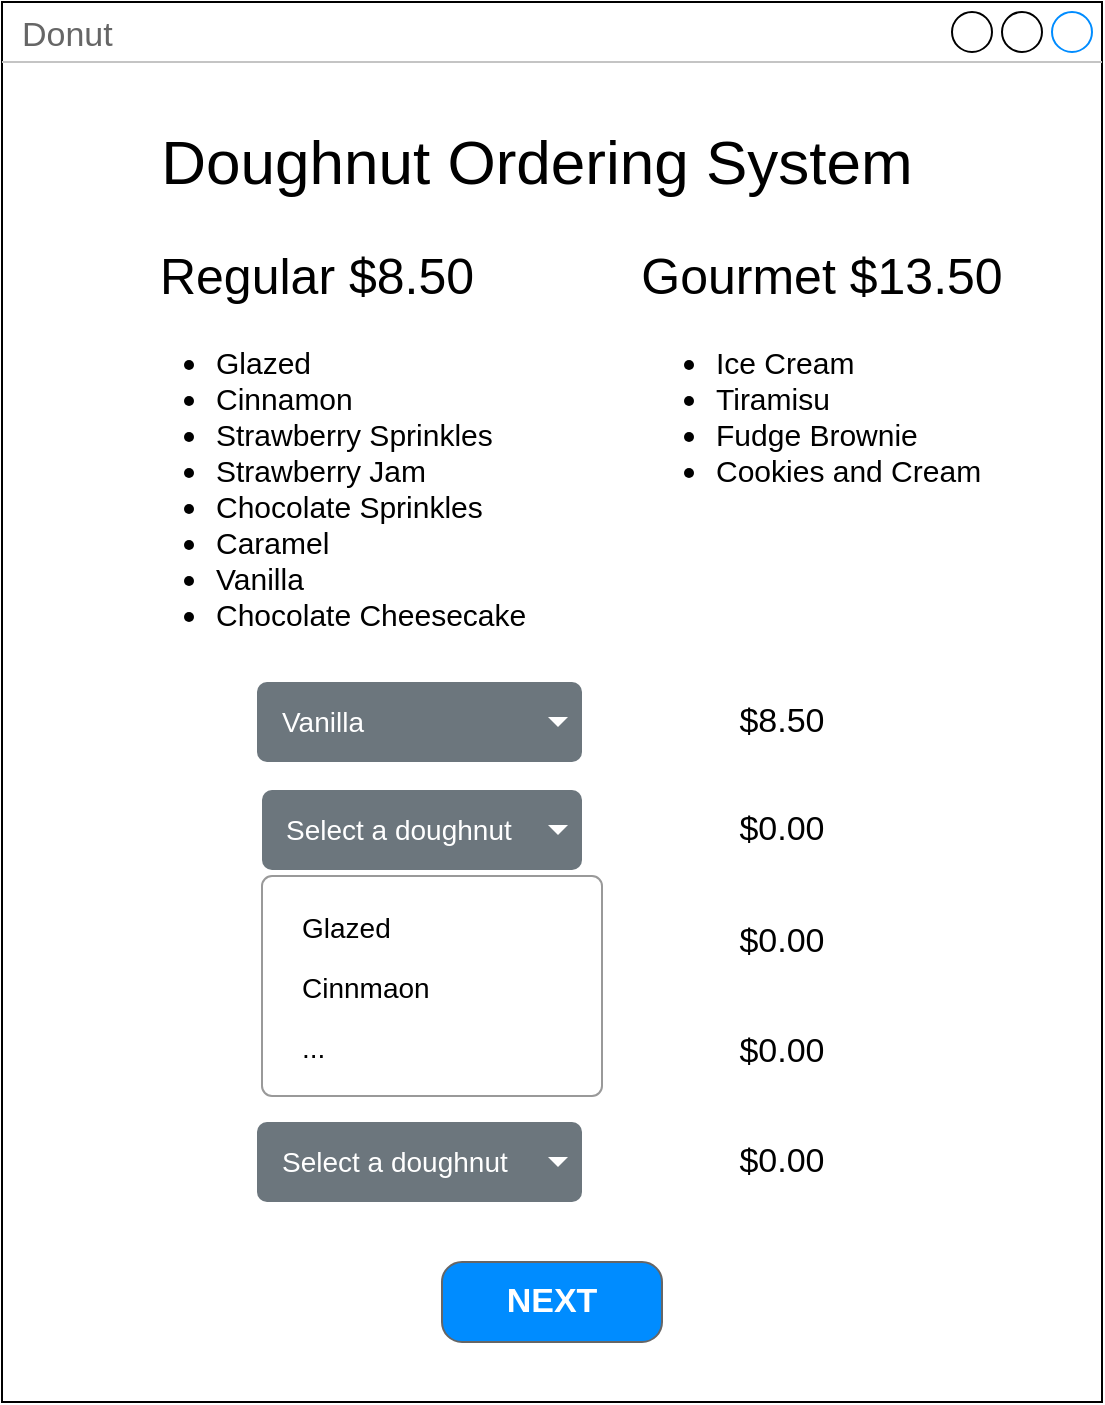 <mxfile version="17.1.3" type="github">
  <diagram id="Oz_lHAD65HHYlttbv9pc" name="Page-1">
    <mxGraphModel dx="1422" dy="736" grid="1" gridSize="10" guides="1" tooltips="1" connect="1" arrows="1" fold="1" page="1" pageScale="1" pageWidth="850" pageHeight="1100" math="0" shadow="0">
      <root>
        <mxCell id="0" />
        <mxCell id="1" parent="0" />
        <mxCell id="_hrSMcuWkeoFRdev31Z1-2" value="Donut" style="strokeWidth=1;shadow=0;dashed=0;align=center;html=1;shape=mxgraph.mockup.containers.window;align=left;verticalAlign=top;spacingLeft=8;strokeColor2=#008cff;strokeColor3=#c4c4c4;fontColor=#666666;mainText=;fontSize=17;labelBackgroundColor=none;" parent="1" vertex="1">
          <mxGeometry x="150" y="80" width="550" height="700" as="geometry" />
        </mxCell>
        <mxCell id="_hrSMcuWkeoFRdev31Z1-14" value="&lt;div&gt;&lt;font style=&quot;font-size: 31px&quot;&gt;Doughnut Ordering System&lt;/font&gt;&lt;/div&gt;" style="text;html=1;strokeColor=none;fillColor=none;align=center;verticalAlign=middle;whiteSpace=wrap;rounded=0;" parent="1" vertex="1">
          <mxGeometry x="220" y="130" width="395" height="60" as="geometry" />
        </mxCell>
        <mxCell id="_hrSMcuWkeoFRdev31Z1-15" value="&lt;font style=&quot;font-size: 25px&quot;&gt;Regular $8.50&lt;/font&gt;" style="text;html=1;strokeColor=none;fillColor=none;align=center;verticalAlign=middle;whiteSpace=wrap;rounded=0;fontSize=30;" parent="1" vertex="1">
          <mxGeometry x="190" y="200" width="235" height="30" as="geometry" />
        </mxCell>
        <mxCell id="_hrSMcuWkeoFRdev31Z1-16" value="&lt;font style=&quot;font-size: 25px&quot;&gt;Gourmet $13.50&lt;/font&gt;" style="text;html=1;strokeColor=none;fillColor=none;align=center;verticalAlign=middle;whiteSpace=wrap;rounded=0;fontSize=30;" parent="1" vertex="1">
          <mxGeometry x="450" y="200" width="220" height="30" as="geometry" />
        </mxCell>
        <mxCell id="_hrSMcuWkeoFRdev31Z1-17" value="&lt;ul style=&quot;font-size: 15px&quot;&gt;&lt;li&gt;Glazed&lt;/li&gt;&lt;li&gt;Cinnamon&lt;/li&gt;&lt;li&gt;Strawberry Sprinkles&lt;/li&gt;&lt;li&gt;Strawberry Jam&lt;/li&gt;&lt;li&gt;Chocolate Sprinkles&lt;/li&gt;&lt;li&gt;Caramel&lt;/li&gt;&lt;li&gt;Vanilla&lt;/li&gt;&lt;li&gt;Chocolate Cheesecake&lt;/li&gt;&lt;/ul&gt;" style="text;html=1;strokeColor=none;fillColor=none;align=left;verticalAlign=top;whiteSpace=wrap;rounded=0;fontSize=21;labelPosition=center;verticalLabelPosition=middle;" parent="1" vertex="1">
          <mxGeometry x="215" y="230" width="210" height="180" as="geometry" />
        </mxCell>
        <mxCell id="_hrSMcuWkeoFRdev31Z1-18" value="&lt;ul style=&quot;font-size: 15px&quot;&gt;&lt;li&gt;Ice Cream&lt;/li&gt;&lt;li&gt;Tiramisu&lt;/li&gt;&lt;li&gt;Fudge Brownie&lt;/li&gt;&lt;li&gt;Cookies and Cream&lt;/li&gt;&lt;/ul&gt;" style="text;html=1;strokeColor=none;fillColor=none;align=left;verticalAlign=top;whiteSpace=wrap;rounded=0;fontSize=21;" parent="1" vertex="1">
          <mxGeometry x="465" y="230" width="190" height="100" as="geometry" />
        </mxCell>
        <mxCell id="Jg6d4vmUTRWqWpZmaG0K-16" value="Select a doughnut" style="html=1;shadow=0;dashed=0;shape=mxgraph.bootstrap.rrect;rSize=5;strokeColor=none;strokeWidth=1;fillColor=#6C767D;fontColor=#ffffff;whiteSpace=wrap;align=left;verticalAlign=middle;fontStyle=0;fontSize=14;spacingLeft=10;" vertex="1" parent="1">
          <mxGeometry x="280" y="474" width="160" height="40" as="geometry" />
        </mxCell>
        <mxCell id="Jg6d4vmUTRWqWpZmaG0K-17" value="" style="shape=triangle;direction=south;fillColor=#ffffff;strokeColor=none;perimeter=none;fontSize=15;" vertex="1" parent="Jg6d4vmUTRWqWpZmaG0K-16">
          <mxGeometry x="1" y="0.5" width="10" height="5" relative="1" as="geometry">
            <mxPoint x="-17" y="-2.5" as="offset" />
          </mxGeometry>
        </mxCell>
        <mxCell id="Jg6d4vmUTRWqWpZmaG0K-18" value="" style="html=1;shadow=0;dashed=0;shape=mxgraph.bootstrap.rrect;rSize=5;fillColor=#ffffff;strokeColor=#999999;fontSize=15;" vertex="1" parent="1">
          <mxGeometry x="280" y="517" width="170" height="110" as="geometry" />
        </mxCell>
        <mxCell id="Jg6d4vmUTRWqWpZmaG0K-19" value="Glazed" style="fillColor=none;strokeColor=none;align=left;spacing=20;fontSize=14;" vertex="1" parent="Jg6d4vmUTRWqWpZmaG0K-18">
          <mxGeometry width="170" height="30" relative="1" as="geometry">
            <mxPoint y="10" as="offset" />
          </mxGeometry>
        </mxCell>
        <mxCell id="Jg6d4vmUTRWqWpZmaG0K-20" value="Cinnmaon" style="fillColor=none;strokeColor=none;align=left;spacing=20;fontSize=14;" vertex="1" parent="Jg6d4vmUTRWqWpZmaG0K-18">
          <mxGeometry width="170" height="30" relative="1" as="geometry">
            <mxPoint y="40" as="offset" />
          </mxGeometry>
        </mxCell>
        <mxCell id="Jg6d4vmUTRWqWpZmaG0K-21" value="..." style="fillColor=none;strokeColor=none;align=left;spacing=20;fontSize=14;" vertex="1" parent="Jg6d4vmUTRWqWpZmaG0K-18">
          <mxGeometry width="170" height="30" relative="1" as="geometry">
            <mxPoint y="70" as="offset" />
          </mxGeometry>
        </mxCell>
        <mxCell id="Jg6d4vmUTRWqWpZmaG0K-22" value="&lt;font style=&quot;font-size: 17px&quot;&gt;$8.50&lt;/font&gt;" style="text;html=1;strokeColor=none;fillColor=none;align=center;verticalAlign=middle;whiteSpace=wrap;rounded=0;fontSize=15;" vertex="1" parent="1">
          <mxGeometry x="510" y="425" width="60" height="30" as="geometry" />
        </mxCell>
        <mxCell id="Jg6d4vmUTRWqWpZmaG0K-23" value="Vanilla" style="html=1;shadow=0;dashed=0;shape=mxgraph.bootstrap.rrect;rSize=5;strokeColor=none;strokeWidth=1;fillColor=#6C767D;fontColor=#ffffff;whiteSpace=wrap;align=left;verticalAlign=middle;fontStyle=0;fontSize=14;spacingLeft=10;" vertex="1" parent="1">
          <mxGeometry x="277.5" y="420" width="162.5" height="40" as="geometry" />
        </mxCell>
        <mxCell id="Jg6d4vmUTRWqWpZmaG0K-24" value="" style="shape=triangle;direction=south;fillColor=#ffffff;strokeColor=none;perimeter=none;fontSize=15;" vertex="1" parent="Jg6d4vmUTRWqWpZmaG0K-23">
          <mxGeometry x="1" y="0.5" width="10" height="5" relative="1" as="geometry">
            <mxPoint x="-17" y="-2.5" as="offset" />
          </mxGeometry>
        </mxCell>
        <mxCell id="Jg6d4vmUTRWqWpZmaG0K-25" value="&lt;font style=&quot;font-size: 17px&quot;&gt;$0.00&lt;/font&gt;" style="text;html=1;strokeColor=none;fillColor=none;align=center;verticalAlign=middle;whiteSpace=wrap;rounded=0;fontSize=15;" vertex="1" parent="1">
          <mxGeometry x="510" y="479" width="60" height="30" as="geometry" />
        </mxCell>
        <mxCell id="Jg6d4vmUTRWqWpZmaG0K-26" value="Select a doughnut" style="html=1;shadow=0;dashed=0;shape=mxgraph.bootstrap.rrect;rSize=5;strokeColor=none;strokeWidth=1;fillColor=#6C767D;fontColor=#ffffff;whiteSpace=wrap;align=left;verticalAlign=middle;fontStyle=0;fontSize=14;spacingLeft=10;" vertex="1" parent="1">
          <mxGeometry x="277.5" y="640" width="162.5" height="40" as="geometry" />
        </mxCell>
        <mxCell id="Jg6d4vmUTRWqWpZmaG0K-27" value="" style="shape=triangle;direction=south;fillColor=#ffffff;strokeColor=none;perimeter=none;fontSize=15;" vertex="1" parent="Jg6d4vmUTRWqWpZmaG0K-26">
          <mxGeometry x="1" y="0.5" width="10" height="5" relative="1" as="geometry">
            <mxPoint x="-17" y="-2.5" as="offset" />
          </mxGeometry>
        </mxCell>
        <mxCell id="Jg6d4vmUTRWqWpZmaG0K-30" value="&lt;font style=&quot;font-size: 17px&quot;&gt;$0.00&lt;/font&gt;" style="text;html=1;strokeColor=none;fillColor=none;align=center;verticalAlign=middle;whiteSpace=wrap;rounded=0;fontSize=15;" vertex="1" parent="1">
          <mxGeometry x="510" y="535" width="60" height="30" as="geometry" />
        </mxCell>
        <mxCell id="Jg6d4vmUTRWqWpZmaG0K-31" value="&lt;font style=&quot;font-size: 17px&quot;&gt;$0.00&lt;/font&gt;" style="text;html=1;strokeColor=none;fillColor=none;align=center;verticalAlign=middle;whiteSpace=wrap;rounded=0;fontSize=15;" vertex="1" parent="1">
          <mxGeometry x="510" y="590" width="60" height="30" as="geometry" />
        </mxCell>
        <mxCell id="Jg6d4vmUTRWqWpZmaG0K-33" value="&lt;font style=&quot;font-size: 17px&quot;&gt;$0.00&lt;/font&gt;" style="text;html=1;strokeColor=none;fillColor=none;align=center;verticalAlign=middle;whiteSpace=wrap;rounded=0;fontSize=15;" vertex="1" parent="1">
          <mxGeometry x="510" y="645" width="60" height="30" as="geometry" />
        </mxCell>
        <mxCell id="Jg6d4vmUTRWqWpZmaG0K-34" value="NEXT" style="strokeWidth=1;shadow=0;dashed=0;align=center;html=1;shape=mxgraph.mockup.buttons.button;strokeColor=#666666;fontColor=#ffffff;mainText=;buttonStyle=round;fontSize=17;fontStyle=1;fillColor=#008cff;whiteSpace=wrap;" vertex="1" parent="1">
          <mxGeometry x="370" y="710" width="110" height="40" as="geometry" />
        </mxCell>
      </root>
    </mxGraphModel>
  </diagram>
</mxfile>
